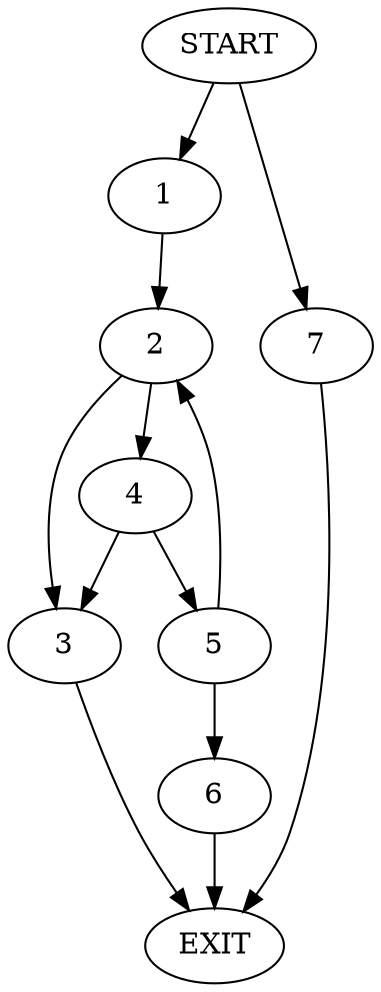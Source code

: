 digraph {
0 [label="START"]
8 [label="EXIT"]
0 -> 1
1 -> 2
2 -> 3
2 -> 4
4 -> 5
4 -> 3
3 -> 8
5 -> 2
5 -> 6
6 -> 8
0 -> 7
7 -> 8
}
